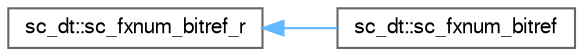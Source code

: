 digraph "Graphical Class Hierarchy"
{
 // LATEX_PDF_SIZE
  bgcolor="transparent";
  edge [fontname=FreeSans,fontsize=10,labelfontname=FreeSans,labelfontsize=10];
  node [fontname=FreeSans,fontsize=10,shape=box,height=0.2,width=0.4];
  rankdir="LR";
  Node0 [id="Node000000",label="sc_dt::sc_fxnum_bitref_r",height=0.2,width=0.4,color="grey40", fillcolor="white", style="filled",URL="$a01709.html",tooltip=" "];
  Node0 -> Node1 [id="edge157_Node000000_Node000001",dir="back",color="steelblue1",style="solid",tooltip=" "];
  Node1 [id="Node000001",label="sc_dt::sc_fxnum_bitref",height=0.2,width=0.4,color="grey40", fillcolor="white", style="filled",URL="$a01713.html",tooltip=" "];
}
